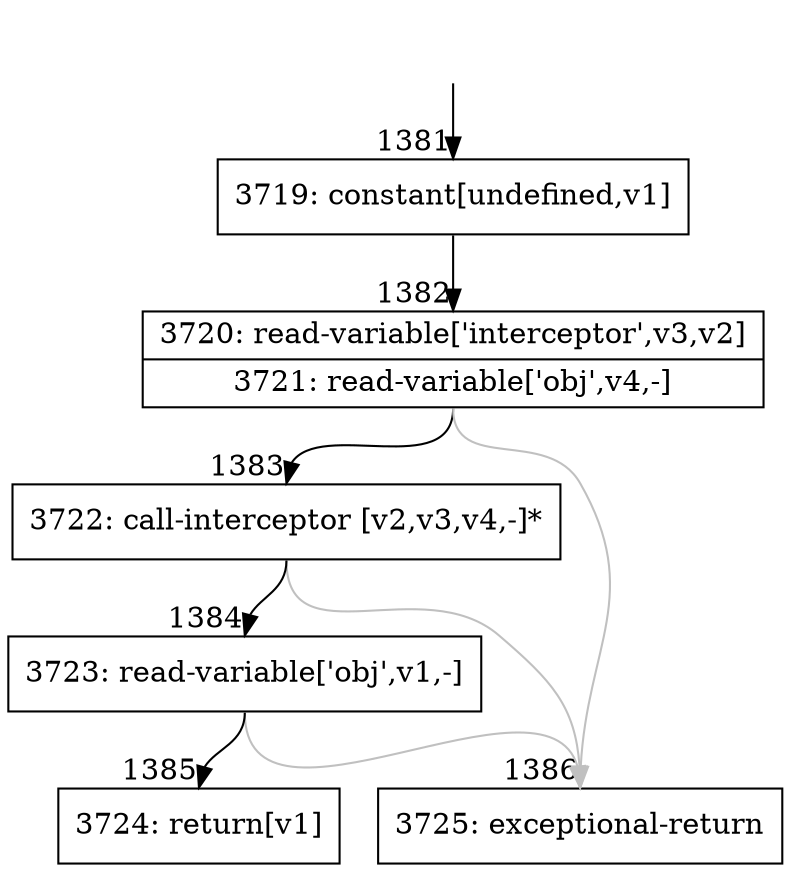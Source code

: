 digraph {
rankdir="TD"
BB_entry115[shape=none,label=""];
BB_entry115 -> BB1381 [tailport=s, headport=n, headlabel="    1381"]
BB1381 [shape=record label="{3719: constant[undefined,v1]}" ] 
BB1381 -> BB1382 [tailport=s, headport=n, headlabel="      1382"]
BB1382 [shape=record label="{3720: read-variable['interceptor',v3,v2]|3721: read-variable['obj',v4,-]}" ] 
BB1382 -> BB1383 [tailport=s, headport=n, headlabel="      1383"]
BB1382 -> BB1386 [tailport=s, headport=n, color=gray, headlabel="      1386"]
BB1383 [shape=record label="{3722: call-interceptor [v2,v3,v4,-]*}" ] 
BB1383 -> BB1384 [tailport=s, headport=n, headlabel="      1384"]
BB1383 -> BB1386 [tailport=s, headport=n, color=gray]
BB1384 [shape=record label="{3723: read-variable['obj',v1,-]}" ] 
BB1384 -> BB1385 [tailport=s, headport=n, headlabel="      1385"]
BB1384 -> BB1386 [tailport=s, headport=n, color=gray]
BB1385 [shape=record label="{3724: return[v1]}" ] 
BB1386 [shape=record label="{3725: exceptional-return}" ] 
//#$~ 1108
}
